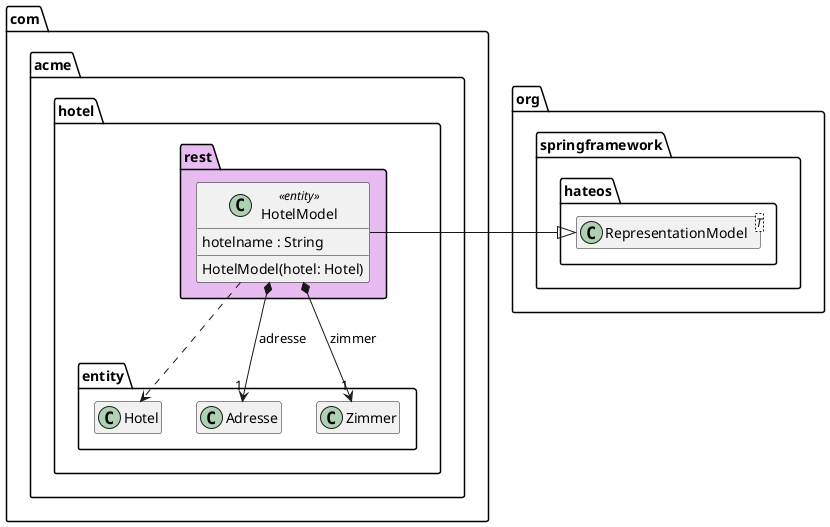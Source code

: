 @startuml Hotel

skinparam classAttributeIconSize 0
' skinparam monochrome true

package org.springframework.hateos {
  class RepresentationModel<T>
}

package com.acme.hotel {
  package entity {
    class Hotel
    class Adresse
    class Zimmer
  }

  package rest #e8bcf0 {
    class HotelModel << entity >> {
      hotelname : String

      HotelModel(hotel: Hotel)
    }

    HotelModel *--> "1" Zimmer : zimmer
    HotelModel *--> "1" Adresse : adresse

    HotelModel -right-|> RepresentationModel
    HotelModel ..> Hotel
  }
}

hide empty members

@enduml

